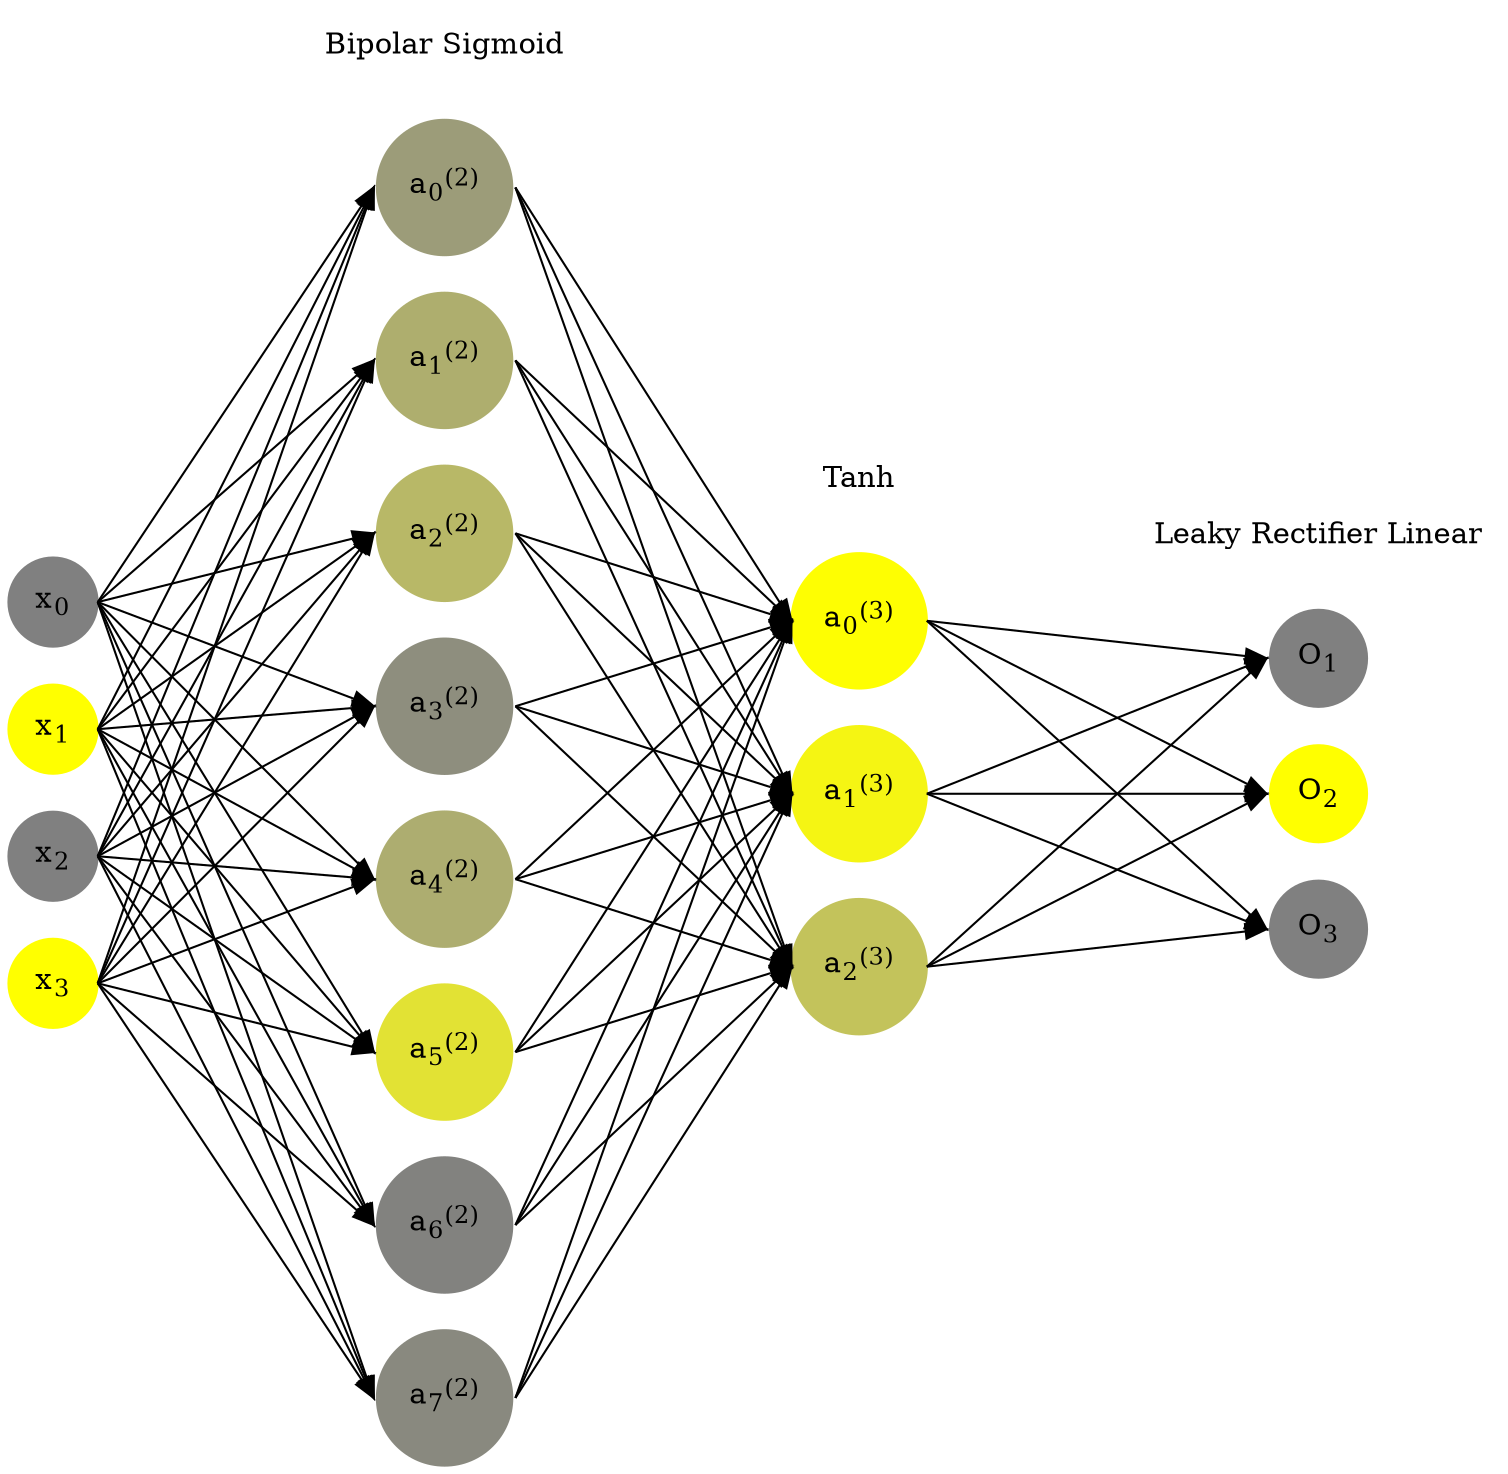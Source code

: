 digraph G {
	rankdir = LR;
	splines=false;
	edge[style=invis];
	ranksep= 1.4;
	{
	node [shape=circle, color="0.1667, 0.0, 0.5", style=filled, fillcolor="0.1667, 0.0, 0.5"];
	x0 [label=<x<sub>0</sub>>];
	}
	{
	node [shape=circle, color="0.1667, 1.0, 1.0", style=filled, fillcolor="0.1667, 1.0, 1.0"];
	x1 [label=<x<sub>1</sub>>];
	}
	{
	node [shape=circle, color="0.1667, 0.0, 0.5", style=filled, fillcolor="0.1667, 0.0, 0.5"];
	x2 [label=<x<sub>2</sub>>];
	}
	{
	node [shape=circle, color="0.1667, 1.0, 1.0", style=filled, fillcolor="0.1667, 1.0, 1.0"];
	x3 [label=<x<sub>3</sub>>];
	}
	{
	node [shape=circle, color="0.1667, 0.220660, 0.610330", style=filled, fillcolor="0.1667, 0.220660, 0.610330"];
	a02 [label=<a<sub>0</sub><sup>(2)</sup>>];
	}
	{
	node [shape=circle, color="0.1667, 0.365247, 0.682624", style=filled, fillcolor="0.1667, 0.365247, 0.682624"];
	a12 [label=<a<sub>1</sub><sup>(2)</sup>>];
	}
	{
	node [shape=circle, color="0.1667, 0.437778, 0.718889", style=filled, fillcolor="0.1667, 0.437778, 0.718889"];
	a22 [label=<a<sub>2</sub><sup>(2)</sup>>];
	}
	{
	node [shape=circle, color="0.1667, 0.111487, 0.555744", style=filled, fillcolor="0.1667, 0.111487, 0.555744"];
	a32 [label=<a<sub>3</sub><sup>(2)</sup>>];
	}
	{
	node [shape=circle, color="0.1667, 0.352144, 0.676072", style=filled, fillcolor="0.1667, 0.352144, 0.676072"];
	a42 [label=<a<sub>4</sub><sup>(2)</sup>>];
	}
	{
	node [shape=circle, color="0.1667, 0.768827, 0.884413", style=filled, fillcolor="0.1667, 0.768827, 0.884413"];
	a52 [label=<a<sub>5</sub><sup>(2)</sup>>];
	}
	{
	node [shape=circle, color="0.1667, 0.015733, 0.507867", style=filled, fillcolor="0.1667, 0.015733, 0.507867"];
	a62 [label=<a<sub>6</sub><sup>(2)</sup>>];
	}
	{
	node [shape=circle, color="0.1667, 0.071625, 0.535813", style=filled, fillcolor="0.1667, 0.071625, 0.535813"];
	a72 [label=<a<sub>7</sub><sup>(2)</sup>>];
	}
	{
	node [shape=circle, color="0.1667, 0.989476, 0.994738", style=filled, fillcolor="0.1667, 0.989476, 0.994738"];
	a03 [label=<a<sub>0</sub><sup>(3)</sup>>];
	}
	{
	node [shape=circle, color="0.1667, 0.918860, 0.959430", style=filled, fillcolor="0.1667, 0.918860, 0.959430"];
	a13 [label=<a<sub>1</sub><sup>(3)</sup>>];
	}
	{
	node [shape=circle, color="0.1667, 0.531041, 0.765520", style=filled, fillcolor="0.1667, 0.531041, 0.765520"];
	a23 [label=<a<sub>2</sub><sup>(3)</sup>>];
	}
	{
	node [shape=circle, color="0.1667, 0.0, 0.5", style=filled, fillcolor="0.1667, 0.0, 0.5"];
	O1 [label=<O<sub>1</sub>>];
	}
	{
	node [shape=circle, color="0.1667, 1.0, 1.0", style=filled, fillcolor="0.1667, 1.0, 1.0"];
	O2 [label=<O<sub>2</sub>>];
	}
	{
	node [shape=circle, color="0.1667, 0.0, 0.5", style=filled, fillcolor="0.1667, 0.0, 0.5"];
	O3 [label=<O<sub>3</sub>>];
	}
	{
	rank=same;
	x0->x1->x2->x3;
	}
	{
	rank=same;
	a02->a12->a22->a32->a42->a52->a62->a72;
	}
	{
	rank=same;
	a03->a13->a23;
	}
	{
	rank=same;
	O1->O2->O3;
	}
	l1 [shape=plaintext,label="Bipolar Sigmoid"];
	l1->a02;
	{rank=same; l1;a02};
	l2 [shape=plaintext,label="Tanh"];
	l2->a03;
	{rank=same; l2;a03};
	l3 [shape=plaintext,label="Leaky Rectifier Linear"];
	l3->O1;
	{rank=same; l3;O1};
edge[style=solid, tailport=e, headport=w];
	{x0;x1;x2;x3} -> {a02;a12;a22;a32;a42;a52;a62;a72};
	{a02;a12;a22;a32;a42;a52;a62;a72} -> {a03;a13;a23};
	{a03;a13;a23} -> {O1,O2,O3};
}